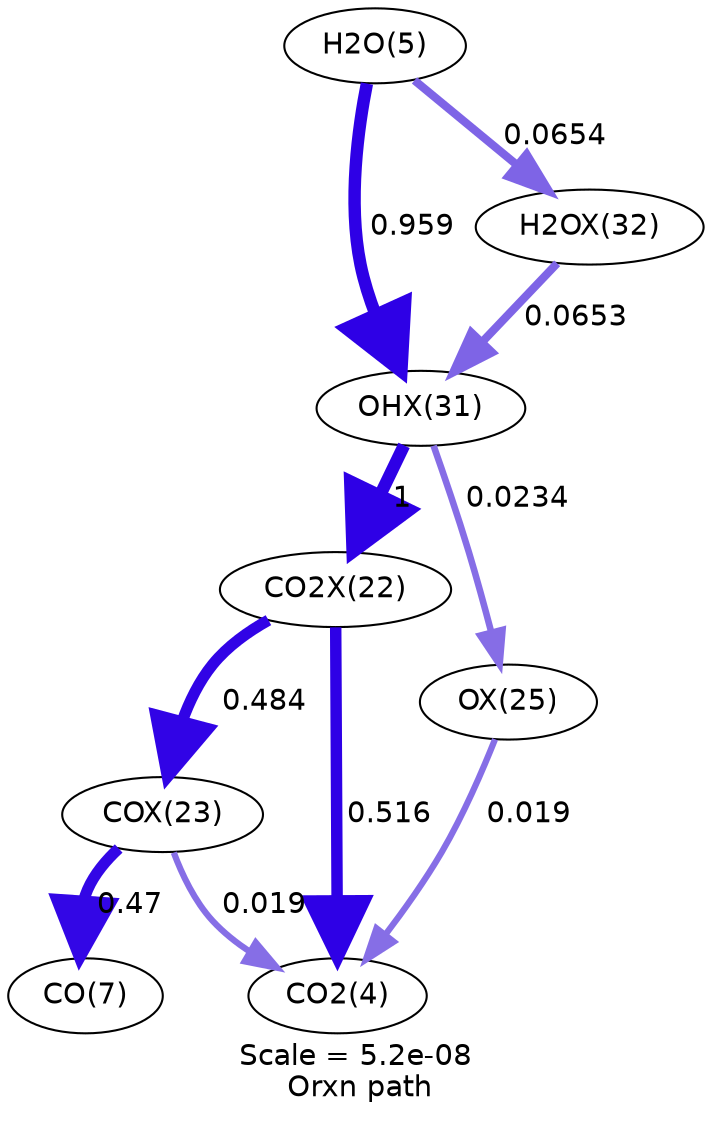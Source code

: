 digraph reaction_paths {
center=1;
s2 -> s25[fontname="Helvetica", penwidth=5.5, arrowsize=2.75, color="0.7, 1.02, 0.9"
, label=" 0.516"];
s3 -> s25[fontname="Helvetica", penwidth=3.01, arrowsize=1.5, color="0.7, 0.519, 0.9"
, label=" 0.019"];
s5 -> s25[fontname="Helvetica", penwidth=3.01, arrowsize=1.5, color="0.7, 0.519, 0.9"
, label=" 0.019"];
s2 -> s3[fontname="Helvetica", penwidth=5.45, arrowsize=2.73, color="0.7, 0.984, 0.9"
, label=" 0.484"];
s11 -> s2[fontname="Helvetica", penwidth=6, arrowsize=3, color="0.7, 1.5, 0.9"
, label=" 1"];
s3 -> s28[fontname="Helvetica", penwidth=5.43, arrowsize=2.71, color="0.7, 0.97, 0.9"
, label=" 0.47"];
s11 -> s5[fontname="Helvetica", penwidth=3.16, arrowsize=1.58, color="0.7, 0.523, 0.9"
, label=" 0.0234"];
s12 -> s11[fontname="Helvetica", penwidth=3.94, arrowsize=1.97, color="0.7, 0.565, 0.9"
, label=" 0.0653"];
s26 -> s11[fontname="Helvetica", penwidth=5.97, arrowsize=2.98, color="0.7, 1.46, 0.9"
, label=" 0.959"];
s26 -> s12[fontname="Helvetica", penwidth=3.94, arrowsize=1.97, color="0.7, 0.565, 0.9"
, label=" 0.0654"];
s2 [ fontname="Helvetica", label="CO2X(22)"];
s3 [ fontname="Helvetica", label="COX(23)"];
s5 [ fontname="Helvetica", label="OX(25)"];
s11 [ fontname="Helvetica", label="OHX(31)"];
s12 [ fontname="Helvetica", label="H2OX(32)"];
s25 [ fontname="Helvetica", label="CO2(4)"];
s26 [ fontname="Helvetica", label="H2O(5)"];
s28 [ fontname="Helvetica", label="CO(7)"];
 label = "Scale = 5.2e-08\l Orxn path";
 fontname = "Helvetica";
}
